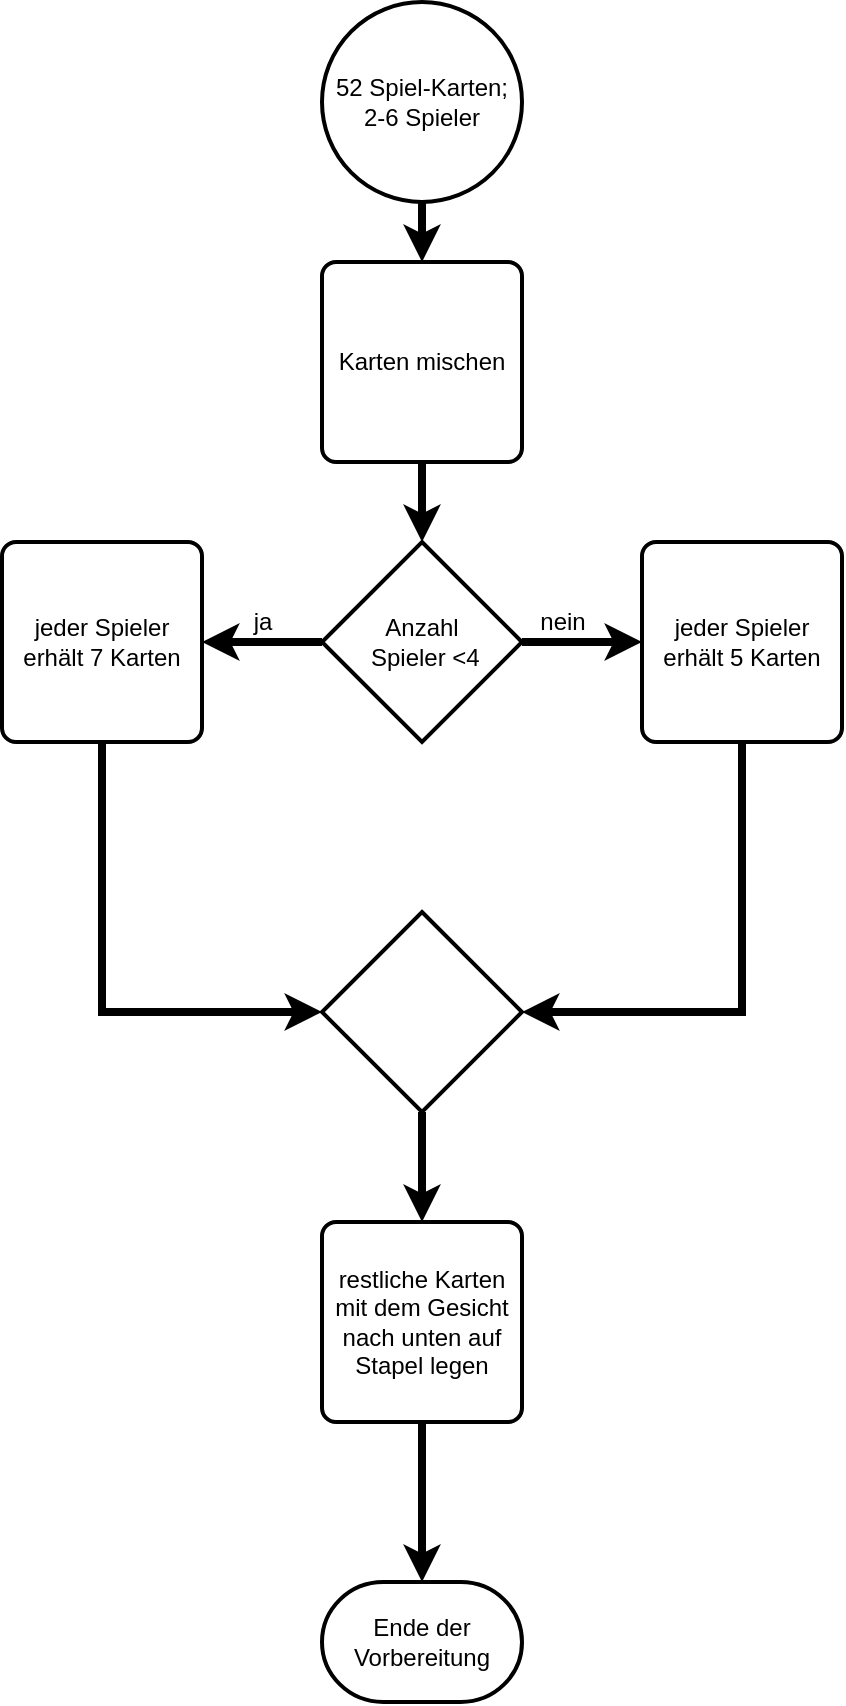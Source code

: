 <mxfile><diagram id="YGHAc-NVIRlJILk83a6c" name="Vorbereitung goFish"><mxGraphModel dx="898" dy="542" grid="1" gridSize="10" guides="1" tooltips="1" connect="1" arrows="1" fold="1" page="1" pageScale="1" pageWidth="827" pageHeight="1169" math="0" shadow="0"><root><mxCell id="0"/><mxCell id="1" parent="0"/><mxCell id="5" style="edgeStyle=orthogonalEdgeStyle;rounded=0;orthogonalLoop=1;jettySize=auto;html=1;entryX=0.5;entryY=0;entryDx=0;entryDy=0;strokeWidth=4;" parent="1" source="2" target="4" edge="1"><mxGeometry relative="1" as="geometry"/></mxCell><mxCell id="2" value="52 Spiel-Karten;&lt;br&gt;2-6 Spieler" style="strokeWidth=2;html=1;shape=mxgraph.flowchart.start_2;whiteSpace=wrap;" parent="1" vertex="1"><mxGeometry x="330" y="130" width="100" height="100" as="geometry"/></mxCell><mxCell id="7" style="edgeStyle=orthogonalEdgeStyle;rounded=0;orthogonalLoop=1;jettySize=auto;html=1;entryX=0.5;entryY=0;entryDx=0;entryDy=0;entryPerimeter=0;strokeWidth=4;" parent="1" source="4" target="6" edge="1"><mxGeometry relative="1" as="geometry"/></mxCell><mxCell id="4" value="Karten mischen" style="rounded=1;whiteSpace=wrap;html=1;absoluteArcSize=1;arcSize=14;strokeWidth=2;" parent="1" vertex="1"><mxGeometry x="330" y="260" width="100" height="100" as="geometry"/></mxCell><mxCell id="11" value="" style="edgeStyle=orthogonalEdgeStyle;rounded=0;orthogonalLoop=1;jettySize=auto;html=1;strokeWidth=4;" parent="1" source="6" target="8" edge="1"><mxGeometry relative="1" as="geometry"><Array as="points"><mxPoint x="280" y="450"/><mxPoint x="280" y="450"/></Array></mxGeometry></mxCell><mxCell id="16" value="" style="edgeStyle=orthogonalEdgeStyle;rounded=0;orthogonalLoop=1;jettySize=auto;html=1;strokeWidth=4;" parent="1" source="6" target="15" edge="1"><mxGeometry relative="1" as="geometry"/></mxCell><mxCell id="6" value="Anzahl&lt;br&gt;&amp;nbsp;Spieler &amp;lt;4" style="strokeWidth=2;html=1;shape=mxgraph.flowchart.decision;whiteSpace=wrap;" parent="1" vertex="1"><mxGeometry x="330" y="400" width="100" height="100" as="geometry"/></mxCell><mxCell id="21" style="edgeStyle=orthogonalEdgeStyle;rounded=0;orthogonalLoop=1;jettySize=auto;html=1;strokeWidth=4;" parent="1" source="8" target="20" edge="1"><mxGeometry relative="1" as="geometry"><Array as="points"><mxPoint x="220" y="635"/></Array></mxGeometry></mxCell><mxCell id="8" value="jeder Spieler erhält 7 Karten" style="rounded=1;whiteSpace=wrap;html=1;absoluteArcSize=1;arcSize=14;strokeWidth=2;" parent="1" vertex="1"><mxGeometry x="170" y="400" width="100" height="100" as="geometry"/></mxCell><mxCell id="12" value="ja" style="text;html=1;align=center;verticalAlign=middle;resizable=0;points=[];autosize=1;strokeColor=none;" parent="1" vertex="1"><mxGeometry x="290" y="430" width="20" height="20" as="geometry"/></mxCell><mxCell id="22" style="edgeStyle=orthogonalEdgeStyle;rounded=0;orthogonalLoop=1;jettySize=auto;html=1;strokeWidth=4;" parent="1" source="15" target="20" edge="1"><mxGeometry relative="1" as="geometry"><Array as="points"><mxPoint x="540" y="635"/></Array></mxGeometry></mxCell><mxCell id="15" value="jeder Spieler erhält 5 Karten" style="rounded=1;whiteSpace=wrap;html=1;absoluteArcSize=1;arcSize=14;strokeWidth=2;" parent="1" vertex="1"><mxGeometry x="490" y="400" width="100" height="100" as="geometry"/></mxCell><mxCell id="17" value="nein" style="text;html=1;align=center;verticalAlign=middle;resizable=0;points=[];autosize=1;strokeColor=none;" parent="1" vertex="1"><mxGeometry x="430" y="430" width="40" height="20" as="geometry"/></mxCell><mxCell id="24" value="" style="edgeStyle=orthogonalEdgeStyle;rounded=0;orthogonalLoop=1;jettySize=auto;html=1;entryX=0.5;entryY=0;entryDx=0;entryDy=0;strokeWidth=4;" parent="1" source="20" target="25" edge="1"><mxGeometry relative="1" as="geometry"><mxPoint x="390" y="730" as="targetPoint"/></mxGeometry></mxCell><mxCell id="20" value="" style="strokeWidth=2;html=1;shape=mxgraph.flowchart.decision;whiteSpace=wrap;" parent="1" vertex="1"><mxGeometry x="330" y="585" width="100" height="100" as="geometry"/></mxCell><mxCell id="28" value="" style="edgeStyle=orthogonalEdgeStyle;rounded=0;orthogonalLoop=1;jettySize=auto;html=1;strokeWidth=4;" parent="1" source="25" target="27" edge="1"><mxGeometry relative="1" as="geometry"/></mxCell><mxCell id="25" value="restliche Karten mit dem Gesicht nach unten auf Stapel legen" style="rounded=1;whiteSpace=wrap;html=1;absoluteArcSize=1;arcSize=14;strokeWidth=2;" parent="1" vertex="1"><mxGeometry x="330" y="740" width="100" height="100" as="geometry"/></mxCell><mxCell id="27" value="Ende der Vorbereitung" style="strokeWidth=2;html=1;shape=mxgraph.flowchart.terminator;whiteSpace=wrap;" parent="1" vertex="1"><mxGeometry x="330" y="920" width="100" height="60" as="geometry"/></mxCell></root></mxGraphModel></diagram></mxfile>
